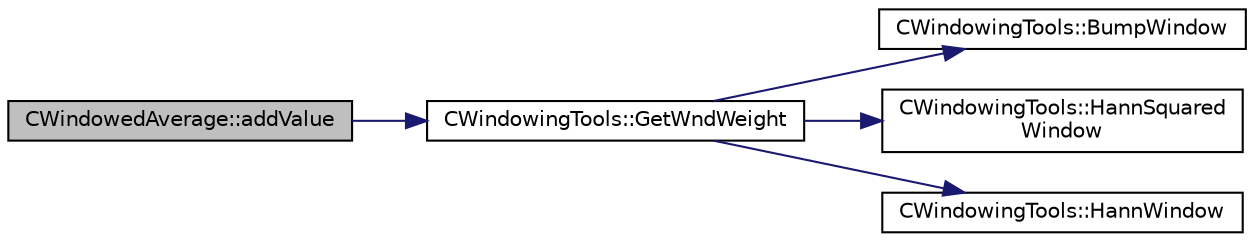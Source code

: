 digraph "CWindowedAverage::addValue"
{
 // LATEX_PDF_SIZE
  edge [fontname="Helvetica",fontsize="10",labelfontname="Helvetica",labelfontsize="10"];
  node [fontname="Helvetica",fontsize="10",shape=record];
  rankdir="LR";
  Node1 [label="CWindowedAverage::addValue",height=0.2,width=0.4,color="black", fillcolor="grey75", style="filled", fontcolor="black",tooltip="Adds the instantaneous output of the current iteration to the values-vector, if the current iteration..."];
  Node1 -> Node2 [color="midnightblue",fontsize="10",style="solid",fontname="Helvetica"];
  Node2 [label="CWindowingTools::GetWndWeight",height=0.2,width=0.4,color="black", fillcolor="white", style="filled",URL="$classCWindowingTools.html#a9129498e6544bd3ebe300d5e10bf0bad",tooltip="Returns the value of a windowing function given by windowId at time-step curTimeIter with given time-..."];
  Node2 -> Node3 [color="midnightblue",fontsize="10",style="solid",fontname="Helvetica"];
  Node3 [label="CWindowingTools::BumpWindow",height=0.2,width=0.4,color="black", fillcolor="white", style="filled",URL="$classCWindowingTools.html#a5149e1e6902b4fcb556a25321e527c0e",tooltip="Returns the value of the Bump-window function at time-step i with given end-time endTimeIter."];
  Node2 -> Node4 [color="midnightblue",fontsize="10",style="solid",fontname="Helvetica"];
  Node4 [label="CWindowingTools::HannSquared\lWindow",height=0.2,width=0.4,color="black", fillcolor="white", style="filled",URL="$classCWindowingTools.html#aca36cc5f9c9a06e49dd524af2a38f4cc",tooltip="Returns the value of the Hann-Square-window function at time-step i with given end-time endTimeIter."];
  Node2 -> Node5 [color="midnightblue",fontsize="10",style="solid",fontname="Helvetica"];
  Node5 [label="CWindowingTools::HannWindow",height=0.2,width=0.4,color="black", fillcolor="white", style="filled",URL="$classCWindowingTools.html#ae7749f0a71361b2e32b43a2a10a84037",tooltip="Returns the value of the Hann-window function at time-step curTimeIter with given end-time endTimeIte..."];
}
